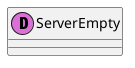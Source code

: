 @startuml
''''''''''''''''''''''''''''''''''''''''''
''                                      ''
''  AUTOGENERATED CODE -- DO NOT EDIT!  ''
''                                      ''
''''''''''''''''''''''''''''''''''''''''''

class "ServerEmpty" as _0<< (D,orchid) >> {
}
@enduml
